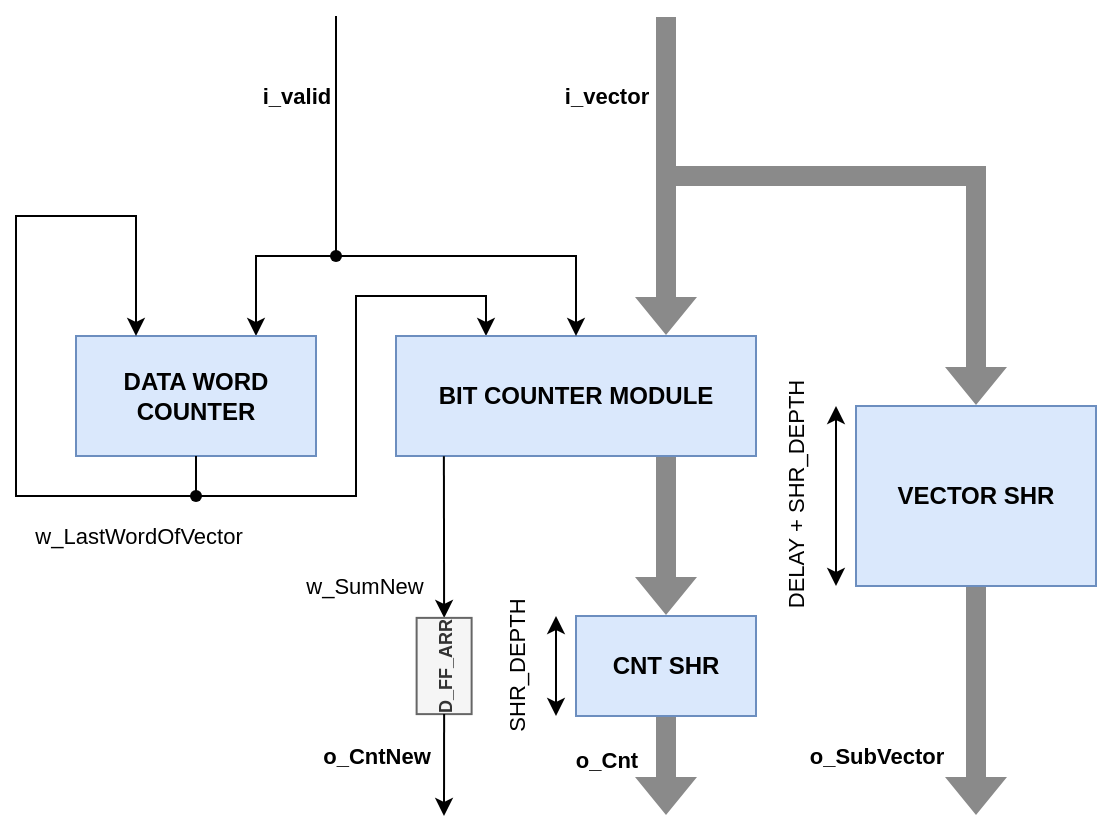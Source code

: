 <mxfile version="21.2.8" type="device">
  <diagram id="ys3xKlb_GsDn074I-htH" name="pre_stage_unit">
    <mxGraphModel dx="778" dy="557" grid="1" gridSize="10" guides="1" tooltips="1" connect="1" arrows="1" fold="1" page="1" pageScale="1" pageWidth="827" pageHeight="1169" math="0" shadow="0">
      <root>
        <mxCell id="0" />
        <mxCell id="1" parent="0" />
        <mxCell id="eJ2dMlPmiUjp7UvfucFv-2" value="" style="endArrow=classic;html=1;rounded=0;entryX=0.75;entryY=0;entryDx=0;entryDy=0;edgeStyle=orthogonalEdgeStyle;" parent="1" target="eJ2dMlPmiUjp7UvfucFv-7" edge="1">
          <mxGeometry width="50" height="50" relative="1" as="geometry">
            <mxPoint x="200" y="80" as="sourcePoint" />
            <mxPoint x="200" y="160" as="targetPoint" />
            <Array as="points">
              <mxPoint x="200" y="200" />
              <mxPoint x="160" y="200" />
            </Array>
          </mxGeometry>
        </mxCell>
        <mxCell id="eJ2dMlPmiUjp7UvfucFv-3" value="i_valid" style="edgeLabel;html=1;align=center;verticalAlign=middle;resizable=0;points=[];fontStyle=1" parent="eJ2dMlPmiUjp7UvfucFv-2" vertex="1" connectable="0">
          <mxGeometry x="-0.439" relative="1" as="geometry">
            <mxPoint x="-20" y="-16" as="offset" />
          </mxGeometry>
        </mxCell>
        <mxCell id="eJ2dMlPmiUjp7UvfucFv-4" value="" style="shape=flexArrow;endArrow=classic;html=1;rounded=0;fillColor=#8A8A8A;strokeColor=none;entryX=0.75;entryY=0;entryDx=0;entryDy=0;" parent="1" target="eJ2dMlPmiUjp7UvfucFv-14" edge="1">
          <mxGeometry width="50" height="50" relative="1" as="geometry">
            <mxPoint x="365" y="80" as="sourcePoint" />
            <mxPoint x="320" y="160" as="targetPoint" />
          </mxGeometry>
        </mxCell>
        <mxCell id="eJ2dMlPmiUjp7UvfucFv-6" value="i_vector" style="edgeLabel;html=1;align=center;verticalAlign=middle;resizable=0;points=[];fontStyle=1" parent="eJ2dMlPmiUjp7UvfucFv-4" vertex="1" connectable="0">
          <mxGeometry x="-0.206" y="-2" relative="1" as="geometry">
            <mxPoint x="-28" y="-24" as="offset" />
          </mxGeometry>
        </mxCell>
        <mxCell id="eJ2dMlPmiUjp7UvfucFv-7" value="DATA WORD COUNTER" style="rounded=0;whiteSpace=wrap;html=1;fontStyle=1;fillColor=#dae8fc;strokeColor=#6c8ebf;" parent="1" vertex="1">
          <mxGeometry x="70" y="240" width="120" height="60" as="geometry" />
        </mxCell>
        <mxCell id="eJ2dMlPmiUjp7UvfucFv-8" value="" style="endArrow=classic;html=1;rounded=0;exitX=0.5;exitY=1;exitDx=0;exitDy=0;entryX=0.25;entryY=0;entryDx=0;entryDy=0;" parent="1" source="eJ2dMlPmiUjp7UvfucFv-7" target="eJ2dMlPmiUjp7UvfucFv-7" edge="1">
          <mxGeometry width="50" height="50" relative="1" as="geometry">
            <mxPoint x="160" y="350" as="sourcePoint" />
            <mxPoint x="130" y="380" as="targetPoint" />
            <Array as="points">
              <mxPoint x="130" y="320" />
              <mxPoint x="90" y="320" />
              <mxPoint x="40" y="320" />
              <mxPoint x="40" y="180" />
              <mxPoint x="100" y="180" />
            </Array>
          </mxGeometry>
        </mxCell>
        <mxCell id="eJ2dMlPmiUjp7UvfucFv-9" value="w_LastWordOfVector" style="edgeLabel;html=1;align=center;verticalAlign=middle;resizable=0;points=[];fontStyle=0" parent="eJ2dMlPmiUjp7UvfucFv-8" vertex="1" connectable="0">
          <mxGeometry x="-0.467" y="3" relative="1" as="geometry">
            <mxPoint x="49" y="17" as="offset" />
          </mxGeometry>
        </mxCell>
        <mxCell id="eJ2dMlPmiUjp7UvfucFv-13" value="" style="endArrow=classic;html=1;rounded=0;entryX=0.25;entryY=0;entryDx=0;entryDy=0;" parent="1" source="eJ2dMlPmiUjp7UvfucFv-10" target="eJ2dMlPmiUjp7UvfucFv-14" edge="1">
          <mxGeometry width="50" height="50" relative="1" as="geometry">
            <mxPoint x="130" y="320" as="sourcePoint" />
            <mxPoint x="230" y="320" as="targetPoint" />
            <Array as="points">
              <mxPoint x="210" y="320" />
              <mxPoint x="210" y="220" />
              <mxPoint x="275" y="220" />
            </Array>
          </mxGeometry>
        </mxCell>
        <mxCell id="eJ2dMlPmiUjp7UvfucFv-14" value="BIT COUNTER MODULE" style="rounded=0;whiteSpace=wrap;html=1;fontStyle=1;fillColor=#dae8fc;strokeColor=#6c8ebf;" parent="1" vertex="1">
          <mxGeometry x="230" y="240" width="180" height="60" as="geometry" />
        </mxCell>
        <mxCell id="eJ2dMlPmiUjp7UvfucFv-16" value="" style="endArrow=classic;html=1;rounded=0;" parent="1" target="eJ2dMlPmiUjp7UvfucFv-10" edge="1">
          <mxGeometry width="50" height="50" relative="1" as="geometry">
            <mxPoint x="130" y="320" as="sourcePoint" />
            <mxPoint x="230" y="320" as="targetPoint" />
          </mxGeometry>
        </mxCell>
        <mxCell id="eJ2dMlPmiUjp7UvfucFv-10" value="" style="shape=waypoint;sketch=0;fillStyle=solid;size=6;pointerEvents=1;points=[];fillColor=none;resizable=0;rotatable=0;perimeter=centerPerimeter;snapToPoint=1;" parent="1" vertex="1">
          <mxGeometry x="120" y="310" width="20" height="20" as="geometry" />
        </mxCell>
        <mxCell id="eJ2dMlPmiUjp7UvfucFv-21" value="" style="endArrow=classic;html=1;rounded=0;entryX=0.5;entryY=0;entryDx=0;entryDy=0;" parent="1" source="eJ2dMlPmiUjp7UvfucFv-18" target="eJ2dMlPmiUjp7UvfucFv-14" edge="1">
          <mxGeometry width="50" height="50" relative="1" as="geometry">
            <mxPoint x="200" y="200" as="sourcePoint" />
            <mxPoint x="210" y="190" as="targetPoint" />
            <Array as="points">
              <mxPoint x="320" y="200" />
            </Array>
          </mxGeometry>
        </mxCell>
        <mxCell id="eJ2dMlPmiUjp7UvfucFv-22" value="" style="endArrow=classic;html=1;rounded=0;entryDx=0;entryDy=0;" parent="1" target="eJ2dMlPmiUjp7UvfucFv-18" edge="1">
          <mxGeometry width="50" height="50" relative="1" as="geometry">
            <mxPoint x="200" y="200" as="sourcePoint" />
            <mxPoint x="290" y="240" as="targetPoint" />
            <Array as="points" />
          </mxGeometry>
        </mxCell>
        <mxCell id="eJ2dMlPmiUjp7UvfucFv-18" value="" style="shape=waypoint;sketch=0;fillStyle=solid;size=6;pointerEvents=1;points=[];fillColor=none;resizable=0;rotatable=0;perimeter=centerPerimeter;snapToPoint=1;" parent="1" vertex="1">
          <mxGeometry x="190" y="190" width="20" height="20" as="geometry" />
        </mxCell>
        <mxCell id="eJ2dMlPmiUjp7UvfucFv-23" value="" style="shape=flexArrow;endArrow=classic;html=1;rounded=0;fillColor=#8A8A8A;strokeColor=none;entryX=0.5;entryY=0;entryDx=0;entryDy=0;" parent="1" target="eJ2dMlPmiUjp7UvfucFv-25" edge="1">
          <mxGeometry width="50" height="50" relative="1" as="geometry">
            <mxPoint x="360" y="160" as="sourcePoint" />
            <mxPoint x="440" y="280" as="targetPoint" />
            <Array as="points">
              <mxPoint x="520" y="160" />
            </Array>
          </mxGeometry>
        </mxCell>
        <mxCell id="eJ2dMlPmiUjp7UvfucFv-25" value="VECTOR SHR" style="rounded=0;whiteSpace=wrap;html=1;fontStyle=1;fillColor=#dae8fc;strokeColor=#6c8ebf;" parent="1" vertex="1">
          <mxGeometry x="460" y="275" width="120" height="90" as="geometry" />
        </mxCell>
        <mxCell id="eJ2dMlPmiUjp7UvfucFv-26" value="CNT SHR" style="rounded=0;whiteSpace=wrap;html=1;fontStyle=1;fillColor=#dae8fc;strokeColor=#6c8ebf;" parent="1" vertex="1">
          <mxGeometry x="320" y="380" width="90" height="50" as="geometry" />
        </mxCell>
        <mxCell id="eJ2dMlPmiUjp7UvfucFv-28" value="" style="shape=flexArrow;endArrow=classic;html=1;rounded=0;fillColor=#8A8A8A;strokeColor=none;exitX=0.5;exitY=1;exitDx=0;exitDy=0;" parent="1" source="eJ2dMlPmiUjp7UvfucFv-26" edge="1">
          <mxGeometry width="50" height="50" relative="1" as="geometry">
            <mxPoint x="260" y="440" as="sourcePoint" />
            <mxPoint x="365" y="480" as="targetPoint" />
            <Array as="points">
              <mxPoint x="365" y="450" />
            </Array>
          </mxGeometry>
        </mxCell>
        <mxCell id="eJ2dMlPmiUjp7UvfucFv-31" value="o_Cnt" style="edgeLabel;html=1;align=center;verticalAlign=middle;resizable=0;points=[];fontStyle=1" parent="eJ2dMlPmiUjp7UvfucFv-28" vertex="1" connectable="0">
          <mxGeometry x="-0.108" y="-3" relative="1" as="geometry">
            <mxPoint x="-27" y="-1" as="offset" />
          </mxGeometry>
        </mxCell>
        <mxCell id="eJ2dMlPmiUjp7UvfucFv-29" value="" style="shape=flexArrow;endArrow=classic;html=1;rounded=0;fillColor=#8A8A8A;strokeColor=none;exitX=0.75;exitY=1;exitDx=0;exitDy=0;entryX=0.5;entryY=0;entryDx=0;entryDy=0;" parent="1" source="eJ2dMlPmiUjp7UvfucFv-14" target="eJ2dMlPmiUjp7UvfucFv-26" edge="1">
          <mxGeometry width="50" height="50" relative="1" as="geometry">
            <mxPoint x="300" y="420" as="sourcePoint" />
            <mxPoint x="310" y="550.952" as="targetPoint" />
          </mxGeometry>
        </mxCell>
        <mxCell id="eJ2dMlPmiUjp7UvfucFv-30" value="" style="shape=flexArrow;endArrow=classic;html=1;rounded=0;fillColor=#8A8A8A;strokeColor=none;exitX=0.5;exitY=1;exitDx=0;exitDy=0;" parent="1" source="eJ2dMlPmiUjp7UvfucFv-25" edge="1">
          <mxGeometry width="50" height="50" relative="1" as="geometry">
            <mxPoint x="460" y="420" as="sourcePoint" />
            <mxPoint x="520" y="480" as="targetPoint" />
          </mxGeometry>
        </mxCell>
        <mxCell id="eJ2dMlPmiUjp7UvfucFv-32" value="o_SubVector" style="edgeLabel;html=1;align=center;verticalAlign=middle;resizable=0;points=[];fontStyle=1" parent="eJ2dMlPmiUjp7UvfucFv-30" vertex="1" connectable="0">
          <mxGeometry x="-0.318" relative="1" as="geometry">
            <mxPoint x="-50" y="46" as="offset" />
          </mxGeometry>
        </mxCell>
        <mxCell id="eJ2dMlPmiUjp7UvfucFv-33" value="" style="endArrow=classic;startArrow=classic;html=1;rounded=0;" parent="1" edge="1">
          <mxGeometry width="50" height="50" relative="1" as="geometry">
            <mxPoint x="450" y="365" as="sourcePoint" />
            <mxPoint x="450" y="275" as="targetPoint" />
          </mxGeometry>
        </mxCell>
        <mxCell id="eJ2dMlPmiUjp7UvfucFv-34" value="DELAY + SHR_DEPTH" style="edgeLabel;html=1;align=center;verticalAlign=middle;resizable=0;points=[];rotation=-90;" parent="eJ2dMlPmiUjp7UvfucFv-33" vertex="1" connectable="0">
          <mxGeometry x="0.298" y="-1" relative="1" as="geometry">
            <mxPoint x="-21" y="13" as="offset" />
          </mxGeometry>
        </mxCell>
        <mxCell id="eJ2dMlPmiUjp7UvfucFv-39" value="" style="endArrow=classic;startArrow=classic;html=1;rounded=0;" parent="1" edge="1">
          <mxGeometry width="50" height="50" relative="1" as="geometry">
            <mxPoint x="310" y="430" as="sourcePoint" />
            <mxPoint x="310" y="380" as="targetPoint" />
          </mxGeometry>
        </mxCell>
        <mxCell id="eJ2dMlPmiUjp7UvfucFv-40" value="SHR_DEPTH" style="edgeLabel;html=1;align=center;verticalAlign=middle;resizable=0;points=[];rotation=-90;" parent="eJ2dMlPmiUjp7UvfucFv-39" vertex="1" connectable="0">
          <mxGeometry x="0.209" relative="1" as="geometry">
            <mxPoint x="-20" y="5" as="offset" />
          </mxGeometry>
        </mxCell>
        <mxCell id="eJ2dMlPmiUjp7UvfucFv-41" value="" style="endArrow=classic;html=1;rounded=0;exitX=0.133;exitY=1.003;exitDx=0;exitDy=0;exitPerimeter=0;entryX=1;entryY=0.5;entryDx=0;entryDy=0;" parent="1" source="eJ2dMlPmiUjp7UvfucFv-14" target="eJ2dMlPmiUjp7UvfucFv-46" edge="1">
          <mxGeometry width="50" height="50" relative="1" as="geometry">
            <mxPoint x="240" y="330" as="sourcePoint" />
            <mxPoint x="250" y="360" as="targetPoint" />
          </mxGeometry>
        </mxCell>
        <mxCell id="eJ2dMlPmiUjp7UvfucFv-43" value="w_SumNew" style="edgeLabel;html=1;align=center;verticalAlign=middle;resizable=0;points=[];" parent="eJ2dMlPmiUjp7UvfucFv-41" vertex="1" connectable="0">
          <mxGeometry x="0.139" relative="1" as="geometry">
            <mxPoint x="-40" y="19" as="offset" />
          </mxGeometry>
        </mxCell>
        <mxCell id="eJ2dMlPmiUjp7UvfucFv-46" value="&lt;font style=&quot;font-size: 9px;&quot;&gt;D_FF_ARR&lt;/font&gt;" style="rounded=0;whiteSpace=wrap;html=1;rotation=-90;fontStyle=1;fillColor=#f5f5f5;fontColor=#333333;strokeColor=#666666;" parent="1" vertex="1">
          <mxGeometry x="230" y="391.25" width="48.12" height="27.5" as="geometry" />
        </mxCell>
        <mxCell id="eJ2dMlPmiUjp7UvfucFv-47" value="" style="endArrow=classic;html=1;rounded=0;exitX=0;exitY=0.5;exitDx=0;exitDy=0;" parent="1" source="eJ2dMlPmiUjp7UvfucFv-46" edge="1">
          <mxGeometry width="50" height="50" relative="1" as="geometry">
            <mxPoint x="190" y="490" as="sourcePoint" />
            <mxPoint x="254" y="480" as="targetPoint" />
          </mxGeometry>
        </mxCell>
        <mxCell id="eJ2dMlPmiUjp7UvfucFv-48" value="o_CntNew" style="edgeLabel;html=1;align=center;verticalAlign=middle;resizable=0;points=[];fontStyle=1" parent="eJ2dMlPmiUjp7UvfucFv-47" vertex="1" connectable="0">
          <mxGeometry x="-0.423" y="1" relative="1" as="geometry">
            <mxPoint x="-35" y="6" as="offset" />
          </mxGeometry>
        </mxCell>
      </root>
    </mxGraphModel>
  </diagram>
</mxfile>
